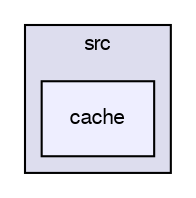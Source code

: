 digraph "src/cache/" {
  compound=true
  node [ fontsize="10", fontname="FreeSans"];
  edge [ labelfontsize="10", labelfontname="FreeSans"];
  subgraph clusterdir_68267d1309a1af8e8297ef4c3efbcdba {
    graph [ bgcolor="#ddddee", pencolor="black", label="src" fontname="FreeSans", fontsize="10", URL="dir_68267d1309a1af8e8297ef4c3efbcdba.html"]
  dir_6dd2d287d08a289e9849dd6e2f6b9333 [shape=box, label="cache", style="filled", fillcolor="#eeeeff", pencolor="black", URL="dir_6dd2d287d08a289e9849dd6e2f6b9333.html"];
  }
}

